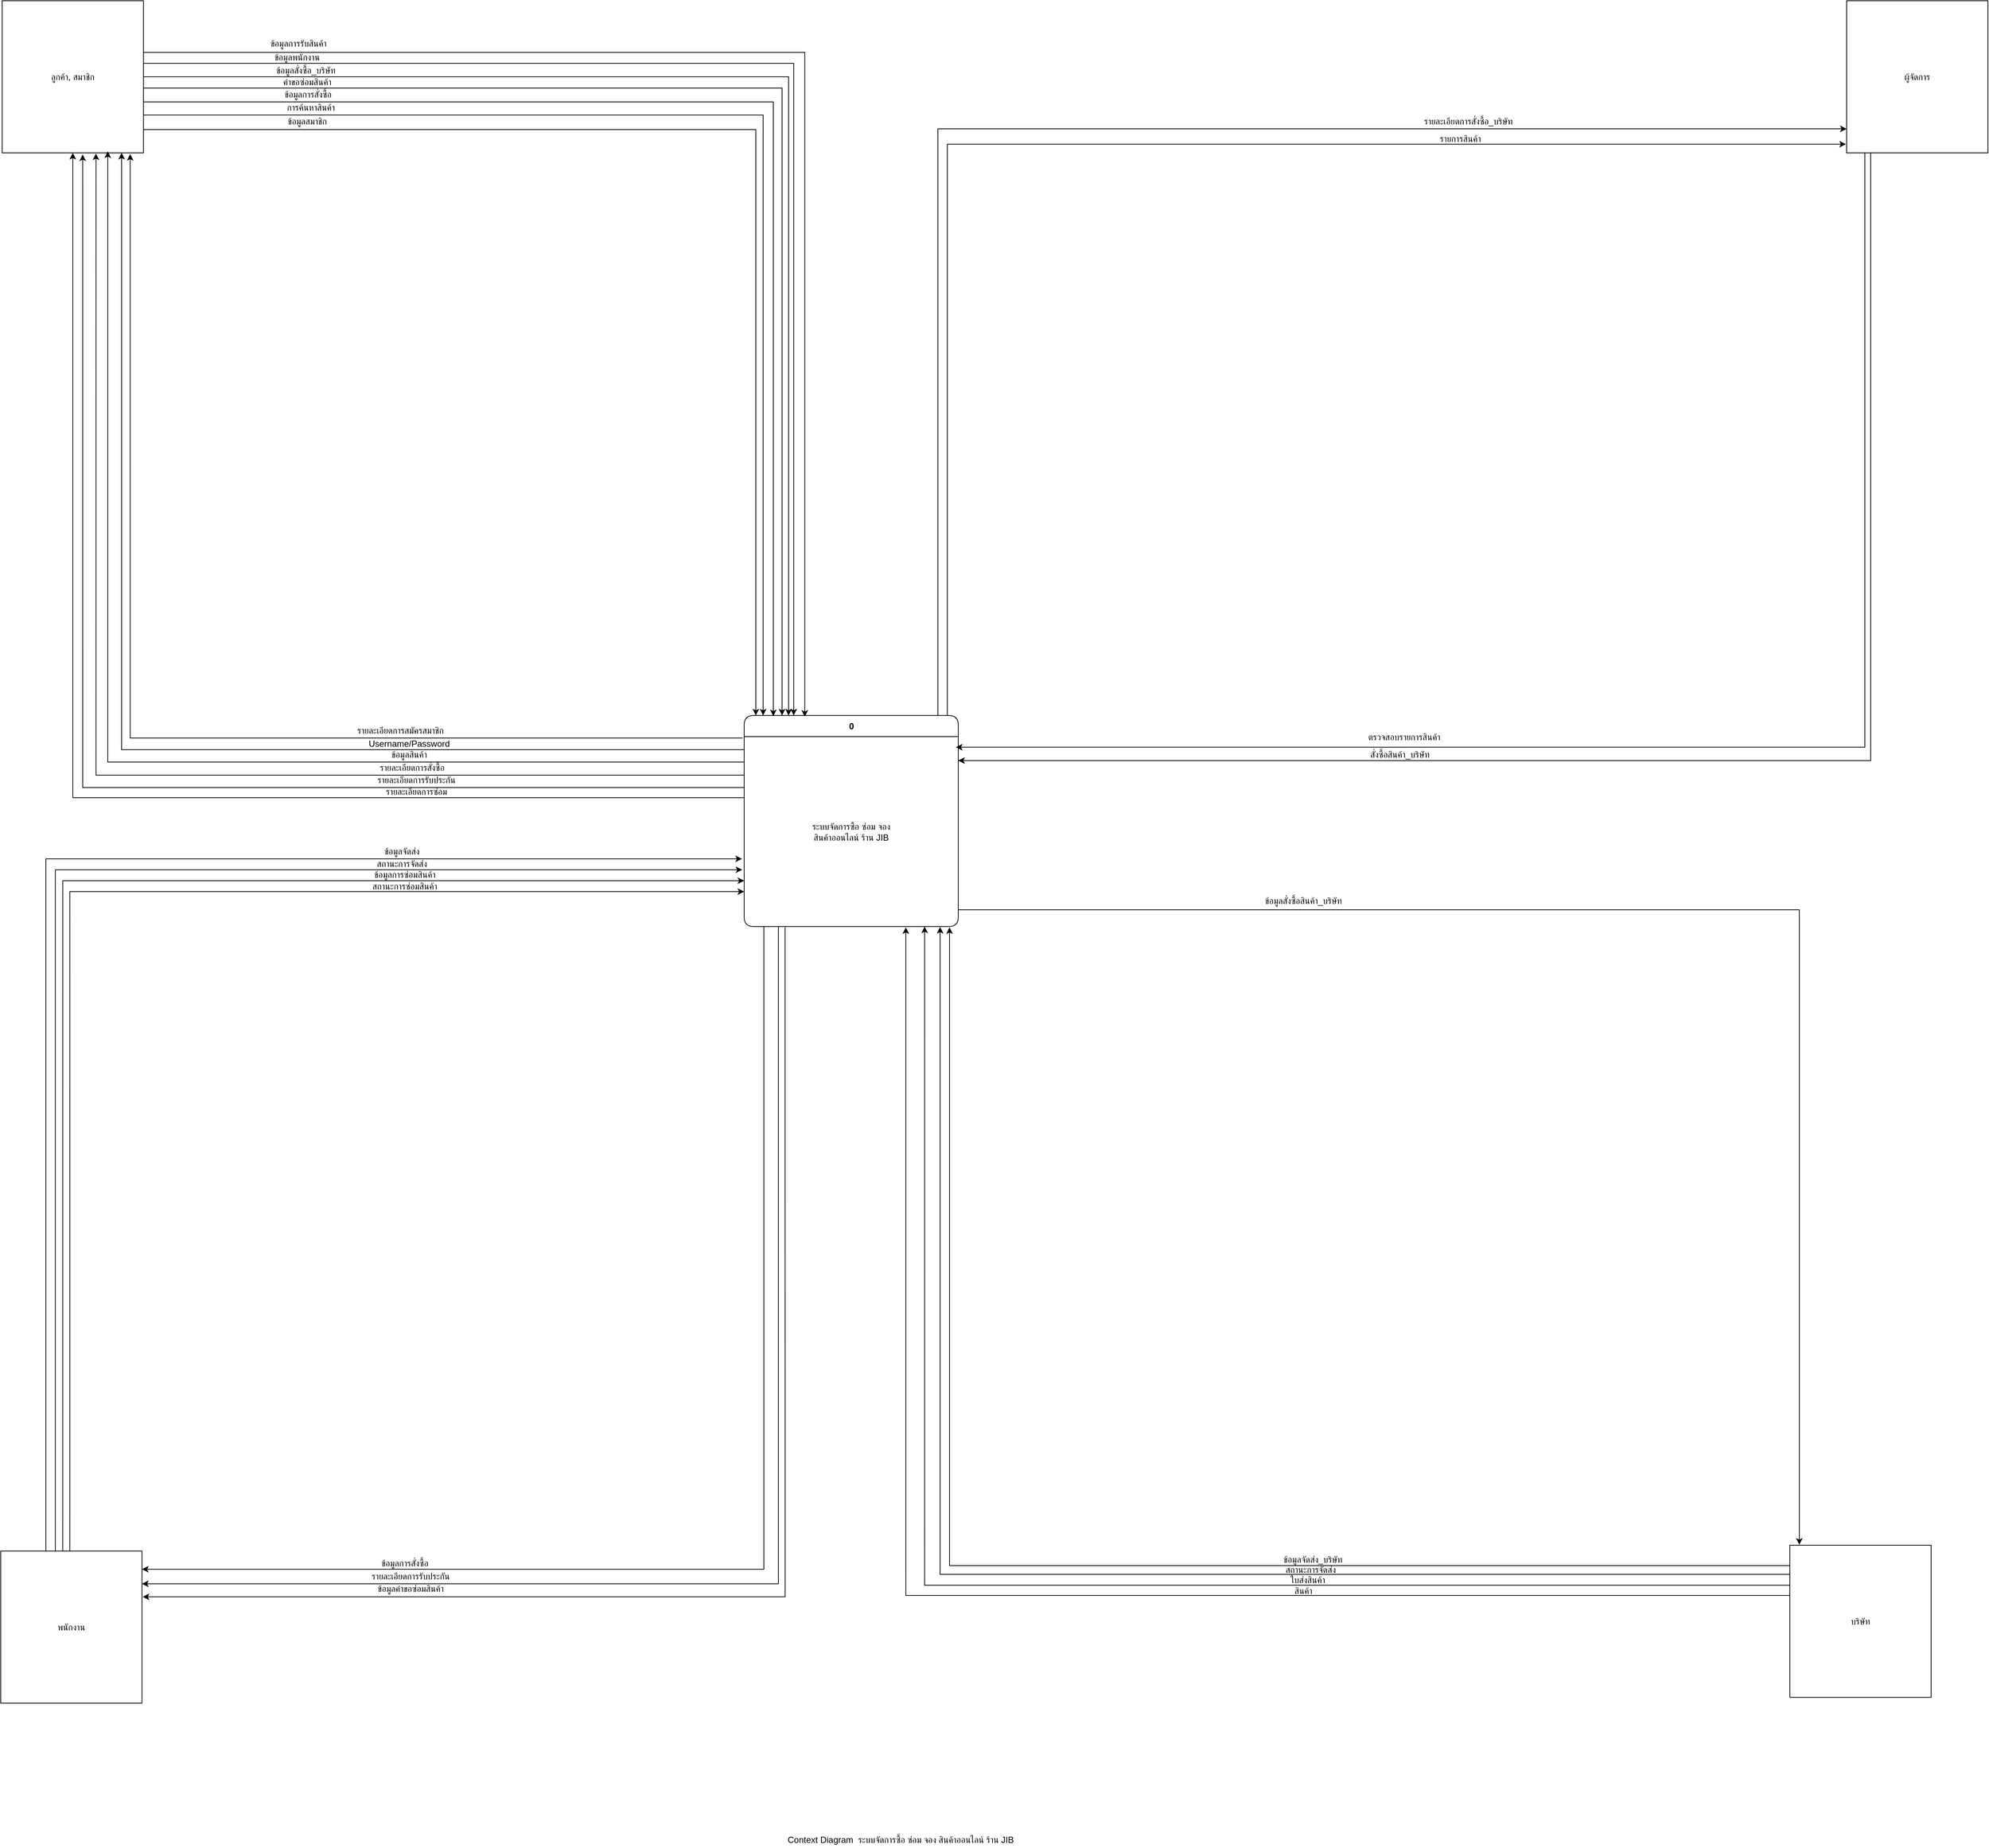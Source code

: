 <mxfile version="14.4.9" type="github">
  <diagram id="piSAjxvNjsATT06_tmGj" name="Page-1">
    <mxGraphModel dx="2085" dy="1294" grid="0" gridSize="10" guides="1" tooltips="1" connect="1" arrows="1" fold="1" page="1" pageScale="1" pageWidth="850" pageHeight="1100" math="0" shadow="0">
      <root>
        <mxCell id="0" />
        <mxCell id="1" parent="0" />
        <mxCell id="WleY1IvYI3spGeeIoT7s-6" style="edgeStyle=orthogonalEdgeStyle;rounded=0;orthogonalLoop=1;jettySize=auto;html=1;" edge="1" parent="1" source="K2hIcIQr3NRvpB6Ntuvf-3">
          <mxGeometry relative="1" as="geometry">
            <mxPoint x="-111" y="-40" as="targetPoint" />
            <Array as="points">
              <mxPoint x="-111" y="-845" />
              <mxPoint x="-111" y="-40" />
            </Array>
          </mxGeometry>
        </mxCell>
        <mxCell id="WleY1IvYI3spGeeIoT7s-8" style="edgeStyle=orthogonalEdgeStyle;rounded=0;orthogonalLoop=1;jettySize=auto;html=1;" edge="1" parent="1" source="K2hIcIQr3NRvpB6Ntuvf-3">
          <mxGeometry relative="1" as="geometry">
            <mxPoint x="-101" y="-40" as="targetPoint" />
            <Array as="points">
              <mxPoint x="-101" y="-865" />
              <mxPoint x="-101" y="-40" />
            </Array>
          </mxGeometry>
        </mxCell>
        <mxCell id="WleY1IvYI3spGeeIoT7s-14" style="edgeStyle=orthogonalEdgeStyle;rounded=0;orthogonalLoop=1;jettySize=auto;html=1;" edge="1" parent="1" source="K2hIcIQr3NRvpB6Ntuvf-3">
          <mxGeometry relative="1" as="geometry">
            <mxPoint x="-87" y="-39" as="targetPoint" />
            <Array as="points">
              <mxPoint x="-87" y="-883" />
              <mxPoint x="-87" y="-39" />
            </Array>
          </mxGeometry>
        </mxCell>
        <mxCell id="WleY1IvYI3spGeeIoT7s-22" style="edgeStyle=orthogonalEdgeStyle;rounded=0;orthogonalLoop=1;jettySize=auto;html=1;" edge="1" parent="1" source="K2hIcIQr3NRvpB6Ntuvf-3" target="WleY1IvYI3spGeeIoT7s-1">
          <mxGeometry relative="1" as="geometry">
            <Array as="points">
              <mxPoint x="-75" y="-902" />
            </Array>
          </mxGeometry>
        </mxCell>
        <mxCell id="WleY1IvYI3spGeeIoT7s-74" style="edgeStyle=orthogonalEdgeStyle;rounded=0;orthogonalLoop=1;jettySize=auto;html=1;" edge="1" parent="1" source="K2hIcIQr3NRvpB6Ntuvf-3" target="WleY1IvYI3spGeeIoT7s-1">
          <mxGeometry relative="1" as="geometry">
            <mxPoint x="-66" y="-46" as="targetPoint" />
            <Array as="points">
              <mxPoint x="-66" y="-918" />
            </Array>
          </mxGeometry>
        </mxCell>
        <mxCell id="WleY1IvYI3spGeeIoT7s-75" style="edgeStyle=orthogonalEdgeStyle;rounded=0;orthogonalLoop=1;jettySize=auto;html=1;" edge="1" parent="1" source="K2hIcIQr3NRvpB6Ntuvf-3" target="WleY1IvYI3spGeeIoT7s-1">
          <mxGeometry relative="1" as="geometry">
            <Array as="points">
              <mxPoint x="-59" y="-936" />
            </Array>
          </mxGeometry>
        </mxCell>
        <mxCell id="WleY1IvYI3spGeeIoT7s-78" style="edgeStyle=orthogonalEdgeStyle;rounded=0;orthogonalLoop=1;jettySize=auto;html=1;entryX=0.283;entryY=0.006;entryDx=0;entryDy=0;entryPerimeter=0;" edge="1" parent="1" source="K2hIcIQr3NRvpB6Ntuvf-3" target="WleY1IvYI3spGeeIoT7s-1">
          <mxGeometry relative="1" as="geometry">
            <Array as="points">
              <mxPoint x="-44" y="-951" />
            </Array>
          </mxGeometry>
        </mxCell>
        <mxCell id="K2hIcIQr3NRvpB6Ntuvf-3" value="ลูกค้า, สมาชิก" style="rounded=0;whiteSpace=wrap;html=1;" parent="1" vertex="1">
          <mxGeometry x="-1146" y="-1022" width="194" height="209" as="geometry" />
        </mxCell>
        <mxCell id="WleY1IvYI3spGeeIoT7s-59" style="edgeStyle=orthogonalEdgeStyle;rounded=0;orthogonalLoop=1;jettySize=auto;html=1;entryX=0.989;entryY=0.056;entryDx=0;entryDy=0;entryPerimeter=0;" edge="1" parent="1" source="K2hIcIQr3NRvpB6Ntuvf-6" target="WleY1IvYI3spGeeIoT7s-2">
          <mxGeometry relative="1" as="geometry">
            <Array as="points">
              <mxPoint x="1412" y="4" />
            </Array>
          </mxGeometry>
        </mxCell>
        <mxCell id="K2hIcIQr3NRvpB6Ntuvf-6" value="ผู้จัดการ" style="rounded=0;whiteSpace=wrap;html=1;" parent="1" vertex="1">
          <mxGeometry x="1387" y="-1022" width="194" height="209" as="geometry" />
        </mxCell>
        <mxCell id="WleY1IvYI3spGeeIoT7s-67" style="edgeStyle=orthogonalEdgeStyle;rounded=0;orthogonalLoop=1;jettySize=auto;html=1;" edge="1" parent="1" source="K2hIcIQr3NRvpB6Ntuvf-7">
          <mxGeometry relative="1" as="geometry">
            <mxPoint x="155" y="251" as="targetPoint" />
            <Array as="points">
              <mxPoint x="155" y="1128" />
              <mxPoint x="155" y="251" />
            </Array>
          </mxGeometry>
        </mxCell>
        <mxCell id="WleY1IvYI3spGeeIoT7s-68" style="edgeStyle=orthogonalEdgeStyle;rounded=0;orthogonalLoop=1;jettySize=auto;html=1;entryX=0.915;entryY=1.002;entryDx=0;entryDy=0;entryPerimeter=0;" edge="1" parent="1" source="K2hIcIQr3NRvpB6Ntuvf-7" target="WleY1IvYI3spGeeIoT7s-2">
          <mxGeometry relative="1" as="geometry">
            <mxPoint x="146" y="262" as="targetPoint" />
            <Array as="points">
              <mxPoint x="142" y="1140" />
            </Array>
          </mxGeometry>
        </mxCell>
        <mxCell id="WleY1IvYI3spGeeIoT7s-80" style="edgeStyle=orthogonalEdgeStyle;rounded=0;orthogonalLoop=1;jettySize=auto;html=1;entryX=0.843;entryY=1;entryDx=0;entryDy=0;entryPerimeter=0;" edge="1" parent="1" source="K2hIcIQr3NRvpB6Ntuvf-7" target="WleY1IvYI3spGeeIoT7s-2">
          <mxGeometry relative="1" as="geometry">
            <mxPoint x="124" y="252" as="targetPoint" />
            <Array as="points">
              <mxPoint x="121" y="1155" />
            </Array>
          </mxGeometry>
        </mxCell>
        <mxCell id="WleY1IvYI3spGeeIoT7s-81" style="edgeStyle=orthogonalEdgeStyle;rounded=0;orthogonalLoop=1;jettySize=auto;html=1;entryX=0.755;entryY=1.004;entryDx=0;entryDy=0;entryPerimeter=0;" edge="1" parent="1" source="K2hIcIQr3NRvpB6Ntuvf-7" target="WleY1IvYI3spGeeIoT7s-2">
          <mxGeometry relative="1" as="geometry">
            <mxPoint x="62.5" y="267" as="targetPoint" />
            <Array as="points">
              <mxPoint x="95" y="1169" />
            </Array>
          </mxGeometry>
        </mxCell>
        <mxCell id="K2hIcIQr3NRvpB6Ntuvf-7" value="บริษัท" style="rounded=0;whiteSpace=wrap;html=1;" parent="1" vertex="1">
          <mxGeometry x="1309" y="1100" width="194" height="209" as="geometry" />
        </mxCell>
        <mxCell id="K2hIcIQr3NRvpB6Ntuvf-15" value="Context Diagram&amp;nbsp; ระบบจัดการซื้อ ซ่อม จอง สินค้าออนไลน์ ร้าน JIB" style="text;html=1;strokeColor=none;fillColor=none;align=center;verticalAlign=middle;whiteSpace=wrap;rounded=0;" parent="1" vertex="1">
          <mxGeometry x="-92" y="1495" width="360" height="20" as="geometry" />
        </mxCell>
        <mxCell id="WleY1IvYI3spGeeIoT7s-40" style="edgeStyle=orthogonalEdgeStyle;rounded=0;orthogonalLoop=1;jettySize=auto;html=1;" edge="1" parent="1" source="WleY1IvYI3spGeeIoT7s-1" target="WleY1IvYI3spGeeIoT7s-29">
          <mxGeometry relative="1" as="geometry">
            <Array as="points">
              <mxPoint x="-100" y="1133" />
            </Array>
          </mxGeometry>
        </mxCell>
        <mxCell id="WleY1IvYI3spGeeIoT7s-44" style="edgeStyle=orthogonalEdgeStyle;rounded=0;orthogonalLoop=1;jettySize=auto;html=1;" edge="1" parent="1" source="WleY1IvYI3spGeeIoT7s-1">
          <mxGeometry relative="1" as="geometry">
            <mxPoint x="-954" y="1153" as="targetPoint" />
            <Array as="points">
              <mxPoint x="-80" y="1153" />
              <mxPoint x="-954" y="1153" />
            </Array>
          </mxGeometry>
        </mxCell>
        <mxCell id="WleY1IvYI3spGeeIoT7s-57" style="edgeStyle=orthogonalEdgeStyle;rounded=0;orthogonalLoop=1;jettySize=auto;html=1;entryX=-0.005;entryY=0.943;entryDx=0;entryDy=0;entryPerimeter=0;" edge="1" parent="1" source="WleY1IvYI3spGeeIoT7s-1" target="K2hIcIQr3NRvpB6Ntuvf-6">
          <mxGeometry relative="1" as="geometry">
            <Array as="points">
              <mxPoint x="152" y="-825" />
            </Array>
          </mxGeometry>
        </mxCell>
        <mxCell id="WleY1IvYI3spGeeIoT7s-58" style="edgeStyle=orthogonalEdgeStyle;rounded=0;orthogonalLoop=1;jettySize=auto;html=1;" edge="1" parent="1" source="WleY1IvYI3spGeeIoT7s-1">
          <mxGeometry relative="1" as="geometry">
            <mxPoint x="1387" y="-846" as="targetPoint" />
            <Array as="points">
              <mxPoint x="139" y="-846" />
              <mxPoint x="1387" y="-846" />
            </Array>
          </mxGeometry>
        </mxCell>
        <mxCell id="WleY1IvYI3spGeeIoT7s-1" value="0" style="swimlane;fontStyle=1;align=center;verticalAlign=middle;childLayout=stackLayout;horizontal=1;startSize=29;horizontalStack=0;resizeParent=1;resizeParentMax=0;resizeLast=0;collapsible=0;marginBottom=0;html=1;rounded=1;" vertex="1" parent="1">
          <mxGeometry x="-127" y="-40" width="294" height="290" as="geometry" />
        </mxCell>
        <mxCell id="WleY1IvYI3spGeeIoT7s-2" value="&lt;div&gt;ระบบจัดการซื้อ ซ่อม จอง &lt;br&gt;&lt;/div&gt;&lt;div&gt;สินค้าออนไลน์ ร้าน JIB&lt;/div&gt;" style="text;html=1;strokeColor=none;fillColor=none;align=center;verticalAlign=middle;spacingLeft=4;spacingRight=4;overflow=hidden;rotatable=0;points=[[0,0.5],[1,0.5]];portConstraint=eastwest;" vertex="1" parent="WleY1IvYI3spGeeIoT7s-1">
          <mxGeometry y="29" width="294" height="261" as="geometry" />
        </mxCell>
        <mxCell id="WleY1IvYI3spGeeIoT7s-7" value="ข้อมูลสมาชิก" style="text;html=1;strokeColor=none;fillColor=none;align=center;verticalAlign=middle;whiteSpace=wrap;rounded=0;" vertex="1" parent="1">
          <mxGeometry x="-767" y="-866" width="80" height="20" as="geometry" />
        </mxCell>
        <mxCell id="WleY1IvYI3spGeeIoT7s-9" style="edgeStyle=orthogonalEdgeStyle;rounded=0;orthogonalLoop=1;jettySize=auto;html=1;entryX=0.906;entryY=1.008;entryDx=0;entryDy=0;entryPerimeter=0;" edge="1" parent="1" target="K2hIcIQr3NRvpB6Ntuvf-3">
          <mxGeometry relative="1" as="geometry">
            <mxPoint x="-129" y="-9" as="sourcePoint" />
            <mxPoint x="-970" y="-810" as="targetPoint" />
            <Array as="points">
              <mxPoint x="-970" y="-9" />
            </Array>
          </mxGeometry>
        </mxCell>
        <mxCell id="WleY1IvYI3spGeeIoT7s-10" value="รายละเอียดการสมัครสมาชิก" style="text;html=1;strokeColor=none;fillColor=none;align=center;verticalAlign=middle;whiteSpace=wrap;rounded=0;" vertex="1" parent="1">
          <mxGeometry x="-674" y="-29" width="150" height="20" as="geometry" />
        </mxCell>
        <mxCell id="WleY1IvYI3spGeeIoT7s-12" style="edgeStyle=orthogonalEdgeStyle;rounded=0;orthogonalLoop=1;jettySize=auto;html=1;" edge="1" parent="1" source="WleY1IvYI3spGeeIoT7s-2">
          <mxGeometry relative="1" as="geometry">
            <mxPoint x="-982" y="-813" as="targetPoint" />
            <Array as="points">
              <mxPoint x="-982" y="7" />
            </Array>
          </mxGeometry>
        </mxCell>
        <mxCell id="WleY1IvYI3spGeeIoT7s-13" value="Username/Password" style="text;html=1;strokeColor=none;fillColor=none;align=center;verticalAlign=middle;whiteSpace=wrap;rounded=0;" vertex="1" parent="1">
          <mxGeometry x="-662" y="-11" width="150" height="20" as="geometry" />
        </mxCell>
        <mxCell id="WleY1IvYI3spGeeIoT7s-18" value="การค้นหาสินค้า" style="text;html=1;strokeColor=none;fillColor=none;align=center;verticalAlign=middle;whiteSpace=wrap;rounded=0;" vertex="1" parent="1">
          <mxGeometry x="-767" y="-885" width="90" height="20" as="geometry" />
        </mxCell>
        <mxCell id="WleY1IvYI3spGeeIoT7s-21" value="ข้อมูลการสั่งซื้อ" style="text;html=1;strokeColor=none;fillColor=none;align=center;verticalAlign=middle;whiteSpace=wrap;rounded=0;" vertex="1" parent="1">
          <mxGeometry x="-771" y="-903" width="90" height="20" as="geometry" />
        </mxCell>
        <mxCell id="WleY1IvYI3spGeeIoT7s-23" style="edgeStyle=orthogonalEdgeStyle;rounded=0;orthogonalLoop=1;jettySize=auto;html=1;" edge="1" parent="1">
          <mxGeometry relative="1" as="geometry">
            <mxPoint x="-127" y="24" as="sourcePoint" />
            <mxPoint x="-1001" y="-815" as="targetPoint" />
            <Array as="points">
              <mxPoint x="-1001" y="24" />
            </Array>
          </mxGeometry>
        </mxCell>
        <mxCell id="WleY1IvYI3spGeeIoT7s-24" value="ข้อมูลสินค้า" style="text;html=1;strokeColor=none;fillColor=none;align=center;verticalAlign=middle;whiteSpace=wrap;rounded=0;" vertex="1" parent="1">
          <mxGeometry x="-642" y="4" width="110" height="20" as="geometry" />
        </mxCell>
        <mxCell id="WleY1IvYI3spGeeIoT7s-25" style="edgeStyle=orthogonalEdgeStyle;rounded=0;orthogonalLoop=1;jettySize=auto;html=1;entryX=0.664;entryY=1.004;entryDx=0;entryDy=0;entryPerimeter=0;" edge="1" parent="1" source="WleY1IvYI3spGeeIoT7s-2" target="K2hIcIQr3NRvpB6Ntuvf-3">
          <mxGeometry relative="1" as="geometry">
            <Array as="points">
              <mxPoint x="-1017" y="42" />
            </Array>
          </mxGeometry>
        </mxCell>
        <mxCell id="WleY1IvYI3spGeeIoT7s-26" value="รายละเอียดการสั่งซื้อ" style="text;html=1;strokeColor=none;fillColor=none;align=center;verticalAlign=middle;whiteSpace=wrap;rounded=0;" vertex="1" parent="1">
          <mxGeometry x="-638" y="22" width="110" height="20" as="geometry" />
        </mxCell>
        <mxCell id="WleY1IvYI3spGeeIoT7s-27" value="รายละเอียดการรับประกัน" style="text;html=1;strokeColor=none;fillColor=none;align=center;verticalAlign=middle;whiteSpace=wrap;rounded=0;" vertex="1" parent="1">
          <mxGeometry x="-642" y="39" width="130" height="20" as="geometry" />
        </mxCell>
        <mxCell id="WleY1IvYI3spGeeIoT7s-28" style="edgeStyle=orthogonalEdgeStyle;rounded=0;orthogonalLoop=1;jettySize=auto;html=1;entryX=0.57;entryY=1.011;entryDx=0;entryDy=0;entryPerimeter=0;" edge="1" parent="1" source="WleY1IvYI3spGeeIoT7s-2" target="K2hIcIQr3NRvpB6Ntuvf-3">
          <mxGeometry relative="1" as="geometry">
            <Array as="points">
              <mxPoint x="-1035" y="59" />
            </Array>
          </mxGeometry>
        </mxCell>
        <mxCell id="WleY1IvYI3spGeeIoT7s-31" style="edgeStyle=orthogonalEdgeStyle;rounded=0;orthogonalLoop=1;jettySize=auto;html=1;" edge="1" parent="1" source="WleY1IvYI3spGeeIoT7s-29">
          <mxGeometry relative="1" as="geometry">
            <mxPoint x="-130" y="157" as="targetPoint" />
            <Array as="points">
              <mxPoint x="-1086" y="157" />
            </Array>
          </mxGeometry>
        </mxCell>
        <mxCell id="WleY1IvYI3spGeeIoT7s-36" style="edgeStyle=orthogonalEdgeStyle;rounded=0;orthogonalLoop=1;jettySize=auto;html=1;entryX=-0.009;entryY=0.701;entryDx=0;entryDy=0;entryPerimeter=0;" edge="1" parent="1" source="WleY1IvYI3spGeeIoT7s-29" target="WleY1IvYI3spGeeIoT7s-2">
          <mxGeometry relative="1" as="geometry">
            <Array as="points">
              <mxPoint x="-1073" y="172" />
            </Array>
          </mxGeometry>
        </mxCell>
        <mxCell id="WleY1IvYI3spGeeIoT7s-29" value="พนักงาน" style="rounded=0;whiteSpace=wrap;html=1;" vertex="1" parent="1">
          <mxGeometry x="-1148" y="1108" width="194" height="209" as="geometry" />
        </mxCell>
        <mxCell id="WleY1IvYI3spGeeIoT7s-34" value="ข้อมูลจัดส่ง" style="text;html=1;strokeColor=none;fillColor=none;align=center;verticalAlign=middle;whiteSpace=wrap;rounded=0;" vertex="1" parent="1">
          <mxGeometry x="-642" y="137" width="90" height="20" as="geometry" />
        </mxCell>
        <mxCell id="WleY1IvYI3spGeeIoT7s-38" value="สถานะการจัดส่ง" style="text;html=1;strokeColor=none;fillColor=none;align=center;verticalAlign=middle;whiteSpace=wrap;rounded=0;" vertex="1" parent="1">
          <mxGeometry x="-642" y="154" width="90" height="20" as="geometry" />
        </mxCell>
        <mxCell id="WleY1IvYI3spGeeIoT7s-39" value="ข้อมูลการสั่งซื้อ" style="text;html=1;strokeColor=none;fillColor=none;align=center;verticalAlign=middle;whiteSpace=wrap;rounded=0;" vertex="1" parent="1">
          <mxGeometry x="-638" y="1115" width="90" height="20" as="geometry" />
        </mxCell>
        <mxCell id="WleY1IvYI3spGeeIoT7s-41" value="คำขอซ่อมสินค้า" style="text;html=1;strokeColor=none;fillColor=none;align=center;verticalAlign=middle;whiteSpace=wrap;rounded=0;" vertex="1" parent="1">
          <mxGeometry x="-772" y="-920" width="90" height="20" as="geometry" />
        </mxCell>
        <mxCell id="WleY1IvYI3spGeeIoT7s-42" value="รายละเอียดการซ่อม" style="text;html=1;strokeColor=none;fillColor=none;align=center;verticalAlign=middle;whiteSpace=wrap;rounded=0;" vertex="1" parent="1">
          <mxGeometry x="-642" y="55" width="130" height="20" as="geometry" />
        </mxCell>
        <mxCell id="WleY1IvYI3spGeeIoT7s-43" style="edgeStyle=orthogonalEdgeStyle;rounded=0;orthogonalLoop=1;jettySize=auto;html=1;entryX=0.5;entryY=1;entryDx=0;entryDy=0;" edge="1" parent="1" source="WleY1IvYI3spGeeIoT7s-2" target="K2hIcIQr3NRvpB6Ntuvf-3">
          <mxGeometry relative="1" as="geometry">
            <Array as="points">
              <mxPoint x="-1049" y="73" />
            </Array>
          </mxGeometry>
        </mxCell>
        <mxCell id="WleY1IvYI3spGeeIoT7s-47" value="รายละเอียดการรับประกัน" style="text;html=1;strokeColor=none;fillColor=none;align=center;verticalAlign=middle;whiteSpace=wrap;rounded=0;" vertex="1" parent="1">
          <mxGeometry x="-650" y="1133" width="130" height="20" as="geometry" />
        </mxCell>
        <mxCell id="WleY1IvYI3spGeeIoT7s-48" value="ข้อมูลคำขอซ่อมสินค้า" style="text;html=1;strokeColor=none;fillColor=none;align=center;verticalAlign=middle;whiteSpace=wrap;rounded=0;" vertex="1" parent="1">
          <mxGeometry x="-640" y="1150" width="110" height="20" as="geometry" />
        </mxCell>
        <mxCell id="WleY1IvYI3spGeeIoT7s-50" style="edgeStyle=orthogonalEdgeStyle;rounded=0;orthogonalLoop=1;jettySize=auto;html=1;exitX=0.191;exitY=1.004;exitDx=0;exitDy=0;exitPerimeter=0;entryX=1.005;entryY=0.301;entryDx=0;entryDy=0;entryPerimeter=0;" edge="1" parent="1" source="WleY1IvYI3spGeeIoT7s-2" target="WleY1IvYI3spGeeIoT7s-29">
          <mxGeometry relative="1" as="geometry">
            <mxPoint x="-70" y="268" as="sourcePoint" />
            <mxPoint x="-944" y="1171" as="targetPoint" />
            <Array as="points">
              <mxPoint x="-71" y="1171" />
            </Array>
          </mxGeometry>
        </mxCell>
        <mxCell id="WleY1IvYI3spGeeIoT7s-51" style="edgeStyle=orthogonalEdgeStyle;rounded=0;orthogonalLoop=1;jettySize=auto;html=1;exitX=0.439;exitY=-0.001;exitDx=0;exitDy=0;exitPerimeter=0;" edge="1" parent="1" source="WleY1IvYI3spGeeIoT7s-29">
          <mxGeometry relative="1" as="geometry">
            <mxPoint x="-1063" y="1113" as="sourcePoint" />
            <mxPoint x="-127" y="187" as="targetPoint" />
            <Array as="points">
              <mxPoint x="-1063" y="187" />
            </Array>
          </mxGeometry>
        </mxCell>
        <mxCell id="WleY1IvYI3spGeeIoT7s-52" style="edgeStyle=orthogonalEdgeStyle;rounded=0;orthogonalLoop=1;jettySize=auto;html=1;exitX=0.489;exitY=-0.002;exitDx=0;exitDy=0;exitPerimeter=0;" edge="1" parent="1" source="WleY1IvYI3spGeeIoT7s-29" target="WleY1IvYI3spGeeIoT7s-2">
          <mxGeometry relative="1" as="geometry">
            <mxPoint x="-1053" y="1123" as="sourcePoint" />
            <mxPoint x="-163" y="209" as="targetPoint" />
            <Array as="points">
              <mxPoint x="-1053" y="202" />
            </Array>
          </mxGeometry>
        </mxCell>
        <mxCell id="WleY1IvYI3spGeeIoT7s-53" value="ข้อมูลการซ่อมสินค้า" style="text;html=1;strokeColor=none;fillColor=none;align=center;verticalAlign=middle;whiteSpace=wrap;rounded=0;" vertex="1" parent="1">
          <mxGeometry x="-648" y="169" width="110" height="20" as="geometry" />
        </mxCell>
        <mxCell id="WleY1IvYI3spGeeIoT7s-54" value="สถานะการซ่อมสินค้า" style="text;html=1;strokeColor=none;fillColor=none;align=center;verticalAlign=middle;whiteSpace=wrap;rounded=0;" vertex="1" parent="1">
          <mxGeometry x="-648" y="185" width="110" height="20" as="geometry" />
        </mxCell>
        <mxCell id="WleY1IvYI3spGeeIoT7s-60" style="edgeStyle=orthogonalEdgeStyle;rounded=0;orthogonalLoop=1;jettySize=auto;html=1;exitX=0.17;exitY=1.002;exitDx=0;exitDy=0;exitPerimeter=0;" edge="1" parent="1" source="K2hIcIQr3NRvpB6Ntuvf-6">
          <mxGeometry relative="1" as="geometry">
            <mxPoint x="1420" y="-812" as="sourcePoint" />
            <mxPoint x="167" y="22" as="targetPoint" />
            <Array as="points">
              <mxPoint x="1420" y="22" />
            </Array>
          </mxGeometry>
        </mxCell>
        <mxCell id="WleY1IvYI3spGeeIoT7s-61" value="ตรวจสอบรายการสินค้า" style="text;html=1;strokeColor=none;fillColor=none;align=center;verticalAlign=middle;whiteSpace=wrap;rounded=0;" vertex="1" parent="1">
          <mxGeometry x="717" y="-20" width="125" height="20" as="geometry" />
        </mxCell>
        <mxCell id="WleY1IvYI3spGeeIoT7s-64" value="สั่งซื้อสินค้า_บริษัท" style="text;html=1;strokeColor=none;fillColor=none;align=center;verticalAlign=middle;whiteSpace=wrap;rounded=0;" vertex="1" parent="1">
          <mxGeometry x="711" y="4" width="125" height="20" as="geometry" />
        </mxCell>
        <mxCell id="WleY1IvYI3spGeeIoT7s-65" value="รายการสินค้า" style="text;html=1;strokeColor=none;fillColor=none;align=center;verticalAlign=middle;whiteSpace=wrap;rounded=0;" vertex="1" parent="1">
          <mxGeometry x="794" y="-842" width="125" height="20" as="geometry" />
        </mxCell>
        <mxCell id="WleY1IvYI3spGeeIoT7s-66" value="รายละเอียดการสั่งซื้อ_บริษัท" style="text;html=1;strokeColor=none;fillColor=none;align=center;verticalAlign=middle;whiteSpace=wrap;rounded=0;" vertex="1" parent="1">
          <mxGeometry x="785" y="-866" width="164.5" height="20" as="geometry" />
        </mxCell>
        <mxCell id="WleY1IvYI3spGeeIoT7s-69" style="edgeStyle=orthogonalEdgeStyle;rounded=0;orthogonalLoop=1;jettySize=auto;html=1;entryX=0.067;entryY=-0.003;entryDx=0;entryDy=0;entryPerimeter=0;" edge="1" parent="1" source="WleY1IvYI3spGeeIoT7s-2" target="K2hIcIQr3NRvpB6Ntuvf-7">
          <mxGeometry relative="1" as="geometry">
            <mxPoint x="1300" y="1087" as="targetPoint" />
            <Array as="points">
              <mxPoint x="1322" y="227" />
            </Array>
          </mxGeometry>
        </mxCell>
        <mxCell id="WleY1IvYI3spGeeIoT7s-70" value="ข้อมูลสั่งซื้อสินค้า_บริษัท" style="text;html=1;strokeColor=none;fillColor=none;align=center;verticalAlign=middle;whiteSpace=wrap;rounded=0;" vertex="1" parent="1">
          <mxGeometry x="571" y="205" width="140" height="20" as="geometry" />
        </mxCell>
        <mxCell id="WleY1IvYI3spGeeIoT7s-71" value="ข้อมูลจัดส่ง_บริษัท" style="text;html=1;strokeColor=none;fillColor=none;align=center;verticalAlign=middle;whiteSpace=wrap;rounded=0;" vertex="1" parent="1">
          <mxGeometry x="604" y="1110" width="100" height="20" as="geometry" />
        </mxCell>
        <mxCell id="WleY1IvYI3spGeeIoT7s-72" value="สถานะการจัดส่ง" style="text;html=1;strokeColor=none;fillColor=none;align=center;verticalAlign=middle;whiteSpace=wrap;rounded=0;" vertex="1" parent="1">
          <mxGeometry x="606" y="1124" width="90" height="20" as="geometry" />
        </mxCell>
        <mxCell id="WleY1IvYI3spGeeIoT7s-76" value="ข้อมูลสั่งซื้อ_บริษัท" style="text;html=1;strokeColor=none;fillColor=none;align=center;verticalAlign=middle;whiteSpace=wrap;rounded=0;" vertex="1" parent="1">
          <mxGeometry x="-799" y="-936" width="140" height="20" as="geometry" />
        </mxCell>
        <mxCell id="WleY1IvYI3spGeeIoT7s-77" value="ข้อมูลพนักงาน" style="text;html=1;strokeColor=none;fillColor=none;align=center;verticalAlign=middle;whiteSpace=wrap;rounded=0;" vertex="1" parent="1">
          <mxGeometry x="-811" y="-954" width="140" height="20" as="geometry" />
        </mxCell>
        <mxCell id="WleY1IvYI3spGeeIoT7s-79" value="ข้อมูลการรับสินค้า" style="text;html=1;strokeColor=none;fillColor=none;align=center;verticalAlign=middle;whiteSpace=wrap;rounded=0;" vertex="1" parent="1">
          <mxGeometry x="-809" y="-973" width="140" height="20" as="geometry" />
        </mxCell>
        <mxCell id="WleY1IvYI3spGeeIoT7s-82" value="ใบส่งสินค้า" style="text;html=1;strokeColor=none;fillColor=none;align=center;verticalAlign=middle;whiteSpace=wrap;rounded=0;" vertex="1" parent="1">
          <mxGeometry x="577" y="1138" width="140" height="20" as="geometry" />
        </mxCell>
        <mxCell id="WleY1IvYI3spGeeIoT7s-83" value="สินค้า" style="text;html=1;strokeColor=none;fillColor=none;align=center;verticalAlign=middle;whiteSpace=wrap;rounded=0;" vertex="1" parent="1">
          <mxGeometry x="571" y="1153" width="140" height="20" as="geometry" />
        </mxCell>
      </root>
    </mxGraphModel>
  </diagram>
</mxfile>
